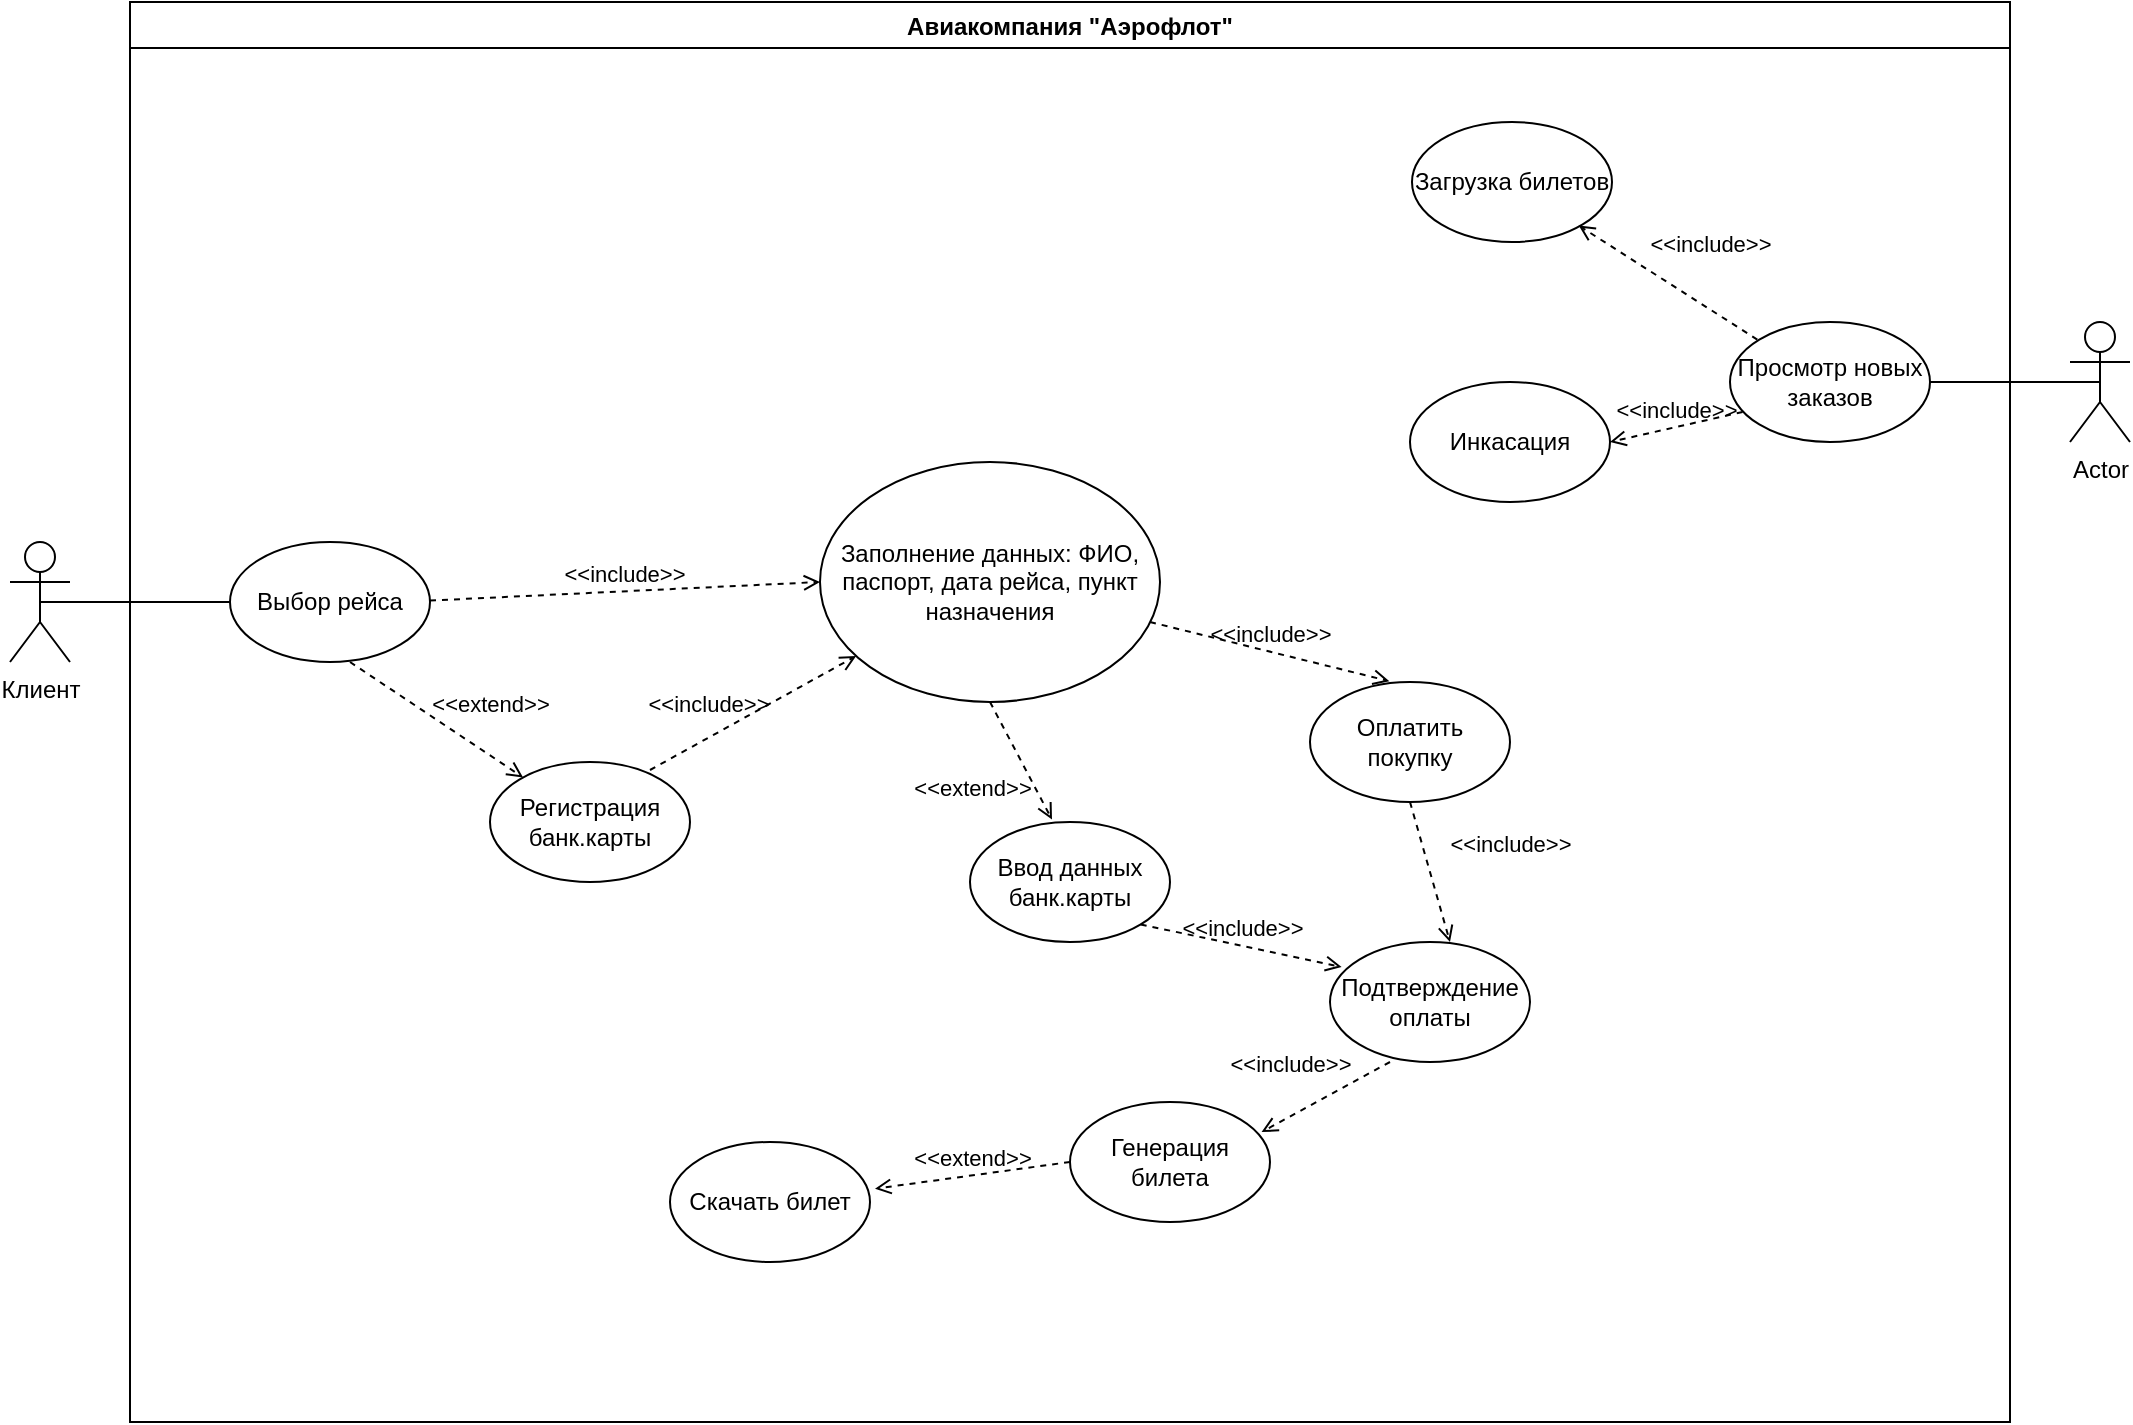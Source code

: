 <mxfile version="20.4.1" type="device"><diagram id="Cw9KmfJXwRpNvUpSohDg" name="Страница 1"><mxGraphModel dx="2031" dy="1114" grid="1" gridSize="10" guides="1" tooltips="1" connect="1" arrows="1" fold="1" page="1" pageScale="1" pageWidth="1169" pageHeight="827" background="none" math="0" shadow="0"><root><mxCell id="0"/><mxCell id="1" parent="0"/><mxCell id="JGu03JxUg-2-OSX5We3G-1" value="Клиент" style="shape=umlActor;verticalLabelPosition=bottom;verticalAlign=top;html=1;outlineConnect=0;" vertex="1" parent="1"><mxGeometry x="30" y="300" width="30" height="60" as="geometry"/></mxCell><mxCell id="JGu03JxUg-2-OSX5We3G-4" value="Выбор рейса" style="ellipse;whiteSpace=wrap;html=1;" vertex="1" parent="1"><mxGeometry x="140" y="300" width="100" height="60" as="geometry"/></mxCell><mxCell id="JGu03JxUg-2-OSX5We3G-5" value="Ввод данных банк.карты" style="ellipse;whiteSpace=wrap;html=1;" vertex="1" parent="1"><mxGeometry x="510" y="440" width="100" height="60" as="geometry"/></mxCell><mxCell id="JGu03JxUg-2-OSX5We3G-6" value="Регистрация банк.карты" style="ellipse;whiteSpace=wrap;html=1;" vertex="1" parent="1"><mxGeometry x="270" y="410" width="100" height="60" as="geometry"/></mxCell><mxCell id="JGu03JxUg-2-OSX5We3G-7" value="Заполнение данных: ФИО, паспорт, дата рейса, пункт назначения" style="ellipse;whiteSpace=wrap;html=1;" vertex="1" parent="1"><mxGeometry x="435" y="260" width="170" height="120" as="geometry"/></mxCell><mxCell id="JGu03JxUg-2-OSX5We3G-9" value="Просмотр новых заказов" style="ellipse;whiteSpace=wrap;html=1;" vertex="1" parent="1"><mxGeometry x="890" y="190" width="100" height="60" as="geometry"/></mxCell><mxCell id="JGu03JxUg-2-OSX5We3G-10" value="Загрузка билетов" style="ellipse;whiteSpace=wrap;html=1;" vertex="1" parent="1"><mxGeometry x="731" y="90" width="100" height="60" as="geometry"/></mxCell><mxCell id="JGu03JxUg-2-OSX5We3G-12" value="Инкасация" style="ellipse;whiteSpace=wrap;html=1;" vertex="1" parent="1"><mxGeometry x="730" y="220" width="100" height="60" as="geometry"/></mxCell><mxCell id="JGu03JxUg-2-OSX5We3G-13" value="Скачать билет" style="ellipse;whiteSpace=wrap;html=1;" vertex="1" parent="1"><mxGeometry x="360" y="600" width="100" height="60" as="geometry"/></mxCell><mxCell id="JGu03JxUg-2-OSX5We3G-14" value="Генерация билета" style="ellipse;whiteSpace=wrap;html=1;" vertex="1" parent="1"><mxGeometry x="560" y="580" width="100" height="60" as="geometry"/></mxCell><mxCell id="JGu03JxUg-2-OSX5We3G-15" value="Подтверждение оплаты" style="ellipse;whiteSpace=wrap;html=1;" vertex="1" parent="1"><mxGeometry x="690" y="500" width="100" height="60" as="geometry"/></mxCell><mxCell id="JGu03JxUg-2-OSX5We3G-16" value="Оплатить покупку" style="ellipse;whiteSpace=wrap;html=1;" vertex="1" parent="1"><mxGeometry x="680" y="370" width="100" height="60" as="geometry"/></mxCell><mxCell id="JGu03JxUg-2-OSX5We3G-17" value="Actor" style="shape=umlActor;verticalLabelPosition=bottom;verticalAlign=top;html=1;outlineConnect=0;" vertex="1" parent="1"><mxGeometry x="1060" y="190" width="30" height="60" as="geometry"/></mxCell><mxCell id="JGu03JxUg-2-OSX5We3G-18" value="" style="endArrow=none;html=1;rounded=0;exitX=0.5;exitY=0.5;exitDx=0;exitDy=0;exitPerimeter=0;" edge="1" parent="1" source="JGu03JxUg-2-OSX5We3G-1"><mxGeometry width="50" height="50" relative="1" as="geometry"><mxPoint x="90" y="380" as="sourcePoint"/><mxPoint x="140" y="330" as="targetPoint"/></mxGeometry></mxCell><mxCell id="JGu03JxUg-2-OSX5We3G-19" value="" style="endArrow=none;html=1;rounded=0;exitX=1;exitY=0.5;exitDx=0;exitDy=0;entryX=0.5;entryY=0.5;entryDx=0;entryDy=0;entryPerimeter=0;" edge="1" parent="1" source="JGu03JxUg-2-OSX5We3G-9" target="JGu03JxUg-2-OSX5We3G-17"><mxGeometry width="50" height="50" relative="1" as="geometry"><mxPoint x="1000" y="280" as="sourcePoint"/><mxPoint x="1050" y="230" as="targetPoint"/></mxGeometry></mxCell><mxCell id="JGu03JxUg-2-OSX5We3G-20" value="&amp;lt;&amp;lt;include&amp;gt;&amp;gt;" style="html=1;verticalAlign=bottom;labelBackgroundColor=none;endArrow=open;endFill=0;dashed=1;rounded=0;exitX=0;exitY=0;exitDx=0;exitDy=0;" edge="1" parent="1"><mxGeometry x="-0.23" y="-20" width="160" relative="1" as="geometry"><mxPoint x="903.645" y="198.787" as="sourcePoint"/><mxPoint x="814.364" y="141.792" as="targetPoint"/><mxPoint as="offset"/></mxGeometry></mxCell><mxCell id="JGu03JxUg-2-OSX5We3G-21" value="&amp;lt;&amp;lt;include&amp;gt;&amp;gt;" style="html=1;verticalAlign=bottom;labelBackgroundColor=none;endArrow=open;endFill=0;dashed=1;rounded=0;exitX=0.063;exitY=0.75;exitDx=0;exitDy=0;exitPerimeter=0;entryX=1;entryY=0.5;entryDx=0;entryDy=0;" edge="1" parent="1" source="JGu03JxUg-2-OSX5We3G-9" target="JGu03JxUg-2-OSX5We3G-12"><mxGeometry width="160" relative="1" as="geometry"><mxPoint x="780" y="210" as="sourcePoint"/><mxPoint x="940" y="210" as="targetPoint"/></mxGeometry></mxCell><mxCell id="JGu03JxUg-2-OSX5We3G-22" value="&amp;lt;&amp;lt;include&amp;gt;&amp;gt;" style="html=1;verticalAlign=bottom;labelBackgroundColor=none;endArrow=open;endFill=0;dashed=1;rounded=0;entryX=0;entryY=0.5;entryDx=0;entryDy=0;" edge="1" parent="1" target="JGu03JxUg-2-OSX5We3G-7"><mxGeometry width="160" relative="1" as="geometry"><mxPoint x="240" y="329.29" as="sourcePoint"/><mxPoint x="400" y="329.29" as="targetPoint"/></mxGeometry></mxCell><mxCell id="JGu03JxUg-2-OSX5We3G-23" value="&amp;lt;&amp;lt;extend&amp;gt;&amp;gt;" style="html=1;verticalAlign=bottom;labelBackgroundColor=none;endArrow=open;endFill=0;dashed=1;rounded=0;" edge="1" parent="1" target="JGu03JxUg-2-OSX5We3G-6"><mxGeometry x="0.44" y="14" width="160" relative="1" as="geometry"><mxPoint x="200" y="360" as="sourcePoint"/><mxPoint x="360" y="360" as="targetPoint"/><mxPoint as="offset"/></mxGeometry></mxCell><mxCell id="JGu03JxUg-2-OSX5We3G-24" value="&amp;lt;&amp;lt;include&amp;gt;&amp;gt;" style="html=1;verticalAlign=bottom;labelBackgroundColor=none;endArrow=open;endFill=0;dashed=1;rounded=0;" edge="1" parent="1" target="JGu03JxUg-2-OSX5We3G-7"><mxGeometry x="-0.356" y="6" width="160" relative="1" as="geometry"><mxPoint x="350" y="414" as="sourcePoint"/><mxPoint x="510" y="414" as="targetPoint"/><mxPoint x="-1" as="offset"/></mxGeometry></mxCell><mxCell id="JGu03JxUg-2-OSX5We3G-25" value="&amp;lt;&amp;lt;extend&amp;gt;&amp;gt;" style="html=1;verticalAlign=bottom;labelBackgroundColor=none;endArrow=open;endFill=0;dashed=1;rounded=0;exitX=0.5;exitY=1;exitDx=0;exitDy=0;entryX=0.41;entryY=-0.02;entryDx=0;entryDy=0;entryPerimeter=0;" edge="1" parent="1" source="JGu03JxUg-2-OSX5We3G-7" target="JGu03JxUg-2-OSX5We3G-5"><mxGeometry x="0.23" y="-33" width="160" relative="1" as="geometry"><mxPoint x="500" y="410" as="sourcePoint"/><mxPoint x="660" y="410" as="targetPoint"/><mxPoint x="1" as="offset"/></mxGeometry></mxCell><mxCell id="JGu03JxUg-2-OSX5We3G-26" value="&amp;lt;&amp;lt;include&amp;gt;&amp;gt;" style="html=1;verticalAlign=bottom;labelBackgroundColor=none;endArrow=open;endFill=0;dashed=1;rounded=0;entryX=0.397;entryY=-0.007;entryDx=0;entryDy=0;entryPerimeter=0;" edge="1" parent="1" target="JGu03JxUg-2-OSX5We3G-16"><mxGeometry width="160" relative="1" as="geometry"><mxPoint x="600" y="340" as="sourcePoint"/><mxPoint x="760" y="340" as="targetPoint"/></mxGeometry></mxCell><mxCell id="JGu03JxUg-2-OSX5We3G-27" value="&amp;lt;&amp;lt;include&amp;gt;&amp;gt;" style="html=1;verticalAlign=bottom;labelBackgroundColor=none;endArrow=open;endFill=0;dashed=1;rounded=0;exitX=1;exitY=1;exitDx=0;exitDy=0;entryX=0.058;entryY=0.208;entryDx=0;entryDy=0;entryPerimeter=0;" edge="1" parent="1" source="JGu03JxUg-2-OSX5We3G-5" target="JGu03JxUg-2-OSX5We3G-15"><mxGeometry width="160" relative="1" as="geometry"><mxPoint x="530" y="510" as="sourcePoint"/><mxPoint x="690" y="510" as="targetPoint"/></mxGeometry></mxCell><mxCell id="JGu03JxUg-2-OSX5We3G-28" value="&amp;lt;&amp;lt;include&amp;gt;&amp;gt;" style="html=1;verticalAlign=bottom;labelBackgroundColor=none;endArrow=open;endFill=0;dashed=1;rounded=0;entryX=0.6;entryY=0;entryDx=0;entryDy=0;entryPerimeter=0;" edge="1" parent="1" target="JGu03JxUg-2-OSX5We3G-15"><mxGeometry x="0.17" y="40" width="160" relative="1" as="geometry"><mxPoint x="730" y="430" as="sourcePoint"/><mxPoint x="890" y="430" as="targetPoint"/><mxPoint as="offset"/></mxGeometry></mxCell><mxCell id="JGu03JxUg-2-OSX5We3G-30" value="&amp;lt;&amp;lt;include&amp;gt;&amp;gt;" style="html=1;verticalAlign=bottom;labelBackgroundColor=none;endArrow=open;endFill=0;dashed=1;rounded=0;entryX=0.958;entryY=0.25;entryDx=0;entryDy=0;entryPerimeter=0;" edge="1" parent="1" target="JGu03JxUg-2-OSX5We3G-14"><mxGeometry x="0.332" y="-15" width="160" relative="1" as="geometry"><mxPoint x="720" y="560" as="sourcePoint"/><mxPoint x="880" y="560" as="targetPoint"/><mxPoint as="offset"/></mxGeometry></mxCell><mxCell id="JGu03JxUg-2-OSX5We3G-31" value="&amp;lt;&amp;lt;extend&amp;gt;&amp;gt;" style="html=1;verticalAlign=bottom;labelBackgroundColor=none;endArrow=open;endFill=0;dashed=1;rounded=0;entryX=1.025;entryY=0.389;entryDx=0;entryDy=0;entryPerimeter=0;exitX=0;exitY=0.5;exitDx=0;exitDy=0;" edge="1" parent="1" source="JGu03JxUg-2-OSX5We3G-14" target="JGu03JxUg-2-OSX5We3G-13"><mxGeometry width="160" relative="1" as="geometry"><mxPoint x="510" y="550" as="sourcePoint"/><mxPoint x="670" y="550" as="targetPoint"/></mxGeometry></mxCell><mxCell id="JGu03JxUg-2-OSX5We3G-32" value="Авиакомпания &quot;Аэрофлот&quot;" style="swimlane;" vertex="1" parent="1"><mxGeometry x="90" y="30" width="940" height="710" as="geometry"/></mxCell></root></mxGraphModel></diagram></mxfile>